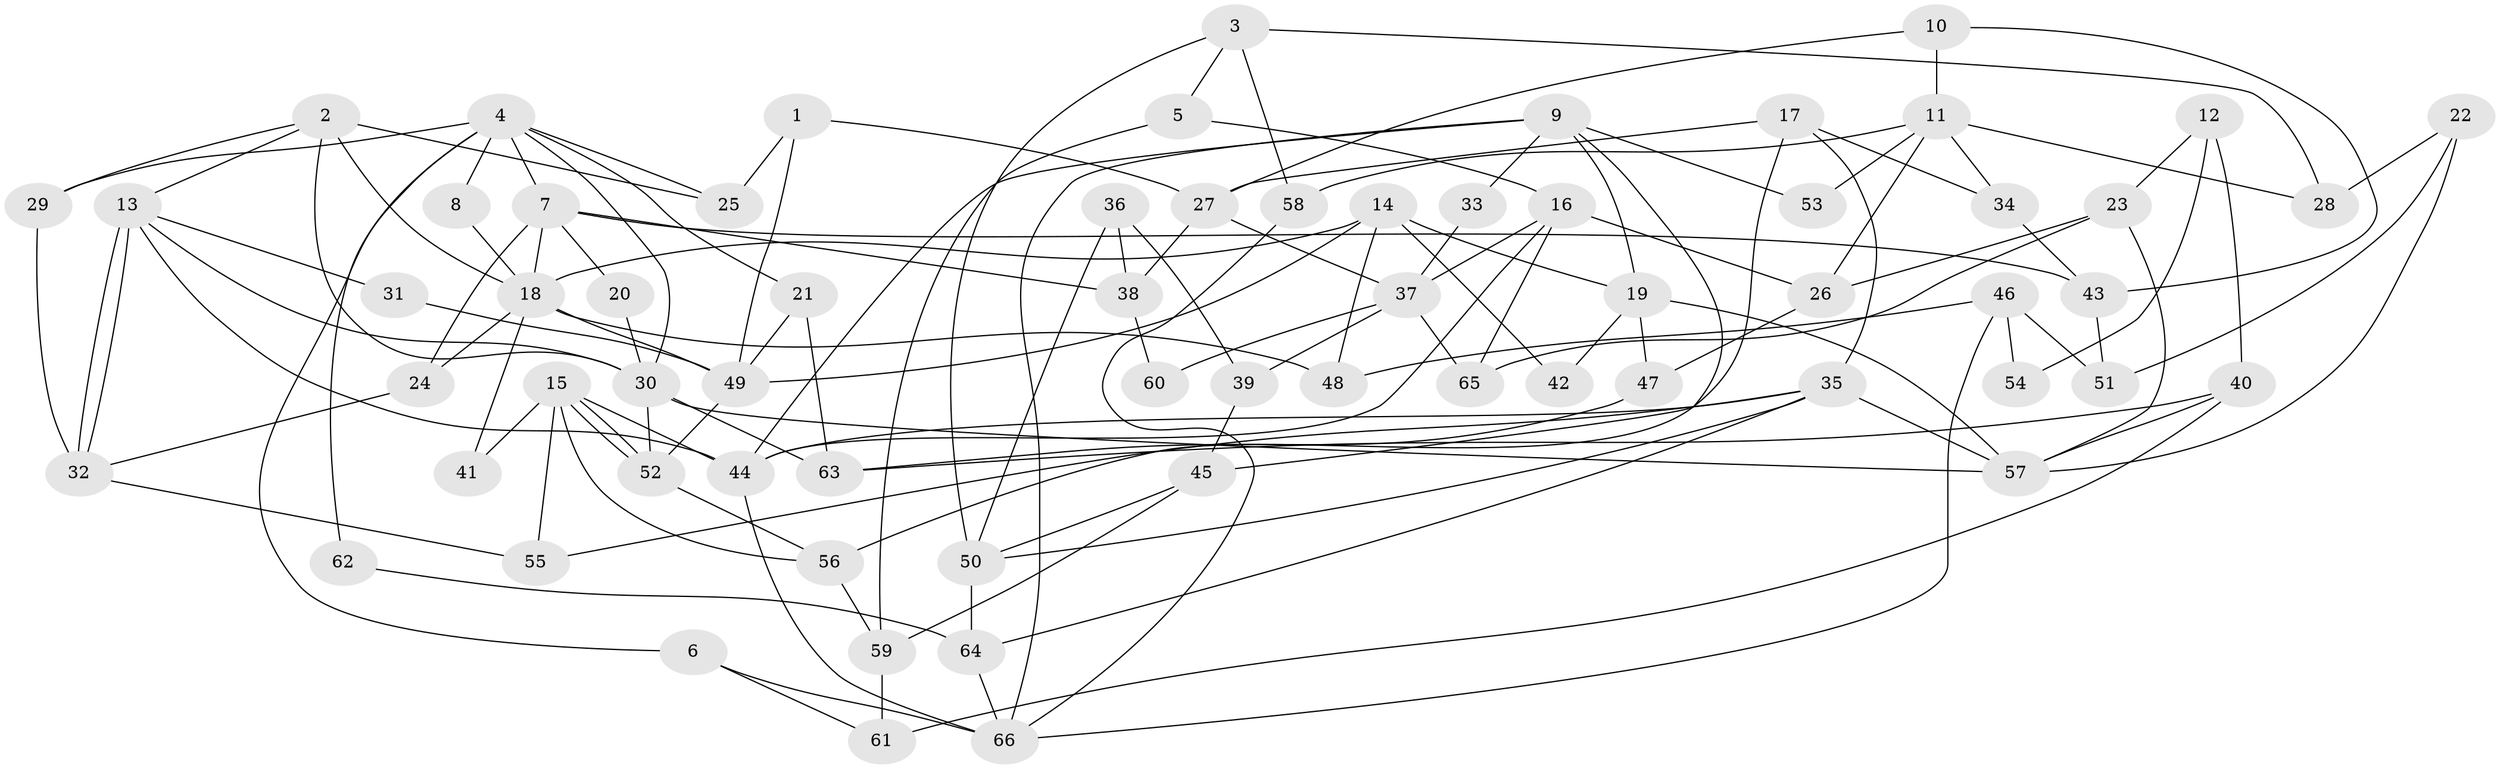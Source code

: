 // coarse degree distribution, {6: 0.125, 5: 0.25, 9: 0.05, 8: 0.05, 2: 0.1, 4: 0.175, 7: 0.125, 3: 0.125}
// Generated by graph-tools (version 1.1) at 2025/41/03/06/25 10:41:53]
// undirected, 66 vertices, 132 edges
graph export_dot {
graph [start="1"]
  node [color=gray90,style=filled];
  1;
  2;
  3;
  4;
  5;
  6;
  7;
  8;
  9;
  10;
  11;
  12;
  13;
  14;
  15;
  16;
  17;
  18;
  19;
  20;
  21;
  22;
  23;
  24;
  25;
  26;
  27;
  28;
  29;
  30;
  31;
  32;
  33;
  34;
  35;
  36;
  37;
  38;
  39;
  40;
  41;
  42;
  43;
  44;
  45;
  46;
  47;
  48;
  49;
  50;
  51;
  52;
  53;
  54;
  55;
  56;
  57;
  58;
  59;
  60;
  61;
  62;
  63;
  64;
  65;
  66;
  1 -- 49;
  1 -- 25;
  1 -- 27;
  2 -- 29;
  2 -- 30;
  2 -- 13;
  2 -- 18;
  2 -- 25;
  3 -- 50;
  3 -- 58;
  3 -- 5;
  3 -- 28;
  4 -- 7;
  4 -- 30;
  4 -- 6;
  4 -- 8;
  4 -- 21;
  4 -- 25;
  4 -- 29;
  4 -- 62;
  5 -- 59;
  5 -- 16;
  6 -- 66;
  6 -- 61;
  7 -- 24;
  7 -- 18;
  7 -- 20;
  7 -- 38;
  7 -- 43;
  8 -- 18;
  9 -- 66;
  9 -- 44;
  9 -- 19;
  9 -- 33;
  9 -- 45;
  9 -- 53;
  10 -- 11;
  10 -- 27;
  10 -- 43;
  11 -- 34;
  11 -- 26;
  11 -- 28;
  11 -- 53;
  11 -- 58;
  12 -- 23;
  12 -- 40;
  12 -- 54;
  13 -- 32;
  13 -- 32;
  13 -- 30;
  13 -- 31;
  13 -- 44;
  14 -- 48;
  14 -- 19;
  14 -- 18;
  14 -- 42;
  14 -- 49;
  15 -- 44;
  15 -- 52;
  15 -- 52;
  15 -- 41;
  15 -- 55;
  15 -- 56;
  16 -- 44;
  16 -- 26;
  16 -- 37;
  16 -- 65;
  17 -- 27;
  17 -- 56;
  17 -- 34;
  17 -- 35;
  18 -- 24;
  18 -- 41;
  18 -- 48;
  18 -- 49;
  19 -- 57;
  19 -- 42;
  19 -- 47;
  20 -- 30;
  21 -- 49;
  21 -- 63;
  22 -- 28;
  22 -- 57;
  22 -- 51;
  23 -- 65;
  23 -- 26;
  23 -- 57;
  24 -- 32;
  26 -- 47;
  27 -- 37;
  27 -- 38;
  29 -- 32;
  30 -- 52;
  30 -- 57;
  30 -- 63;
  31 -- 49;
  32 -- 55;
  33 -- 37;
  34 -- 43;
  35 -- 57;
  35 -- 44;
  35 -- 50;
  35 -- 55;
  35 -- 64;
  36 -- 50;
  36 -- 38;
  36 -- 39;
  37 -- 39;
  37 -- 60;
  37 -- 65;
  38 -- 60;
  39 -- 45;
  40 -- 63;
  40 -- 57;
  40 -- 61;
  43 -- 51;
  44 -- 66;
  45 -- 59;
  45 -- 50;
  46 -- 51;
  46 -- 66;
  46 -- 48;
  46 -- 54;
  47 -- 63;
  49 -- 52;
  50 -- 64;
  52 -- 56;
  56 -- 59;
  58 -- 66;
  59 -- 61;
  62 -- 64;
  64 -- 66;
}
